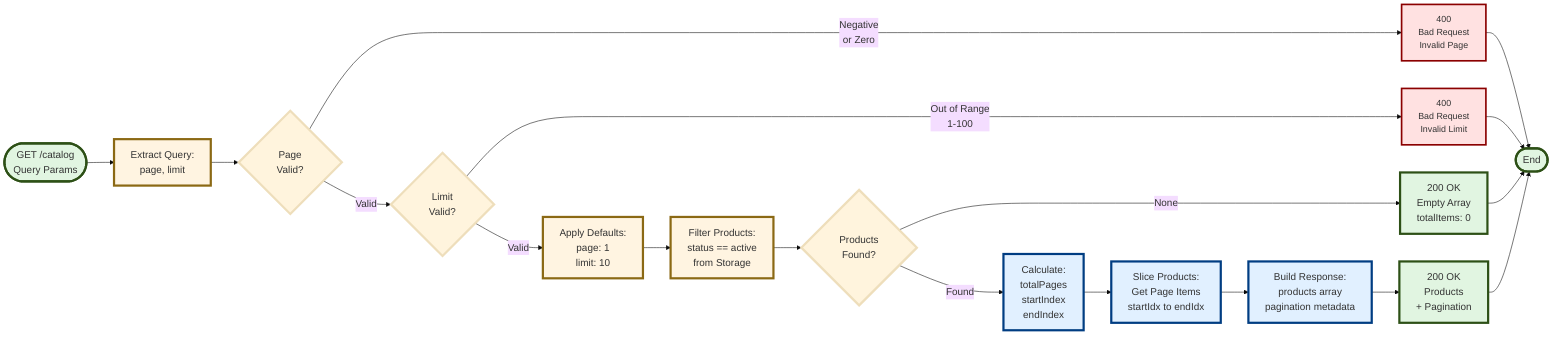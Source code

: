 %%{init: {'theme':'base', 'themeVariables': {'fontSize':'18px'}}}%%
flowchart LR
    Start([GET /catalog<br/>Query Params]) --> ExtractParams[Extract Query:<br/>page, limit]
    
    ExtractParams --> ValidatePage{" <br/> Page<br/>Valid? <br/> <br/> "}
    
    ValidatePage -->|Negative<br/>or Zero| Err1[400<br/>Bad Request<br/>Invalid Page]
    
    ValidatePage -->|Valid| ValidateLimit{" <br/> Limit<br/>Valid? <br/> <br/> "}
    
    ValidateLimit -->|Out of Range<br/>1-100| Err2[400<br/>Bad Request<br/>Invalid Limit]
    
    ValidateLimit -->|Valid| SetDefaults[Apply Defaults:<br/>page: 1<br/>limit: 10]
    
    SetDefaults --> FilterActive[Filter Products:<br/>status == active<br/>from Storage]
    
    FilterActive --> CheckProducts{" <br/> Products<br/>Found? <br/> <br/> "}
    
    CheckProducts -->|None| EmptyResult[200 OK<br/>Empty Array<br/>totalItems: 0]
    
    CheckProducts -->|Found| CalculatePagination[Calculate:<br/>totalPages<br/>startIndex<br/>endIndex]
    
    CalculatePagination --> SliceProducts[Slice Products:<br/>Get Page Items<br/>startIdx to endIdx]
    
    SliceProducts --> BuildResponse[Build Response:<br/>products array<br/>pagination metadata]
    
    BuildResponse --> Success[200 OK<br/>Products<br/>+ Pagination]
    
    Success --> End([End])
    EmptyResult --> End
    Err1 --> End
    Err2 --> End
    
    style Start fill:#e1f5e1,stroke:#2d5016,stroke-width:4px,font-size:18px
    style Success fill:#e1f5e1,stroke:#2d5016,stroke-width:4px,font-size:18px
    style EmptyResult fill:#e1f5e1,stroke:#2d5016,stroke-width:4px,font-size:18px
    style End fill:#e1f5e1,stroke:#2d5016,stroke-width:4px,font-size:18px
    
    style Err1 fill:#ffe1e1,stroke:#8b0000,stroke-width:3px,font-size:16px
    style Err2 fill:#ffe1e1,stroke:#8b0000,stroke-width:3px,font-size:16px
    
    style ExtractParams fill:#fff4e1,stroke:#8b6914,stroke-width:4px,font-size:18px
    style SetDefaults fill:#fff4e1,stroke:#8b6914,stroke-width:4px,font-size:18px
    style FilterActive fill:#fff4e1,stroke:#8b6914,stroke-width:4px,font-size:18px
    
    style CalculatePagination fill:#e1f0ff,stroke:#003d82,stroke-width:4px,font-size:18px
    style SliceProducts fill:#e1f0ff,stroke:#003d82,stroke-width:4px,font-size:18px
    style BuildResponse fill:#e1f0ff,stroke:#003d82,stroke-width:4px,font-size:18px
    
    style ValidatePage stroke-width:4px,font-size:18px
    style ValidateLimit stroke-width:4px,font-size:18px
    style CheckProducts stroke-width:4px,font-size:18px